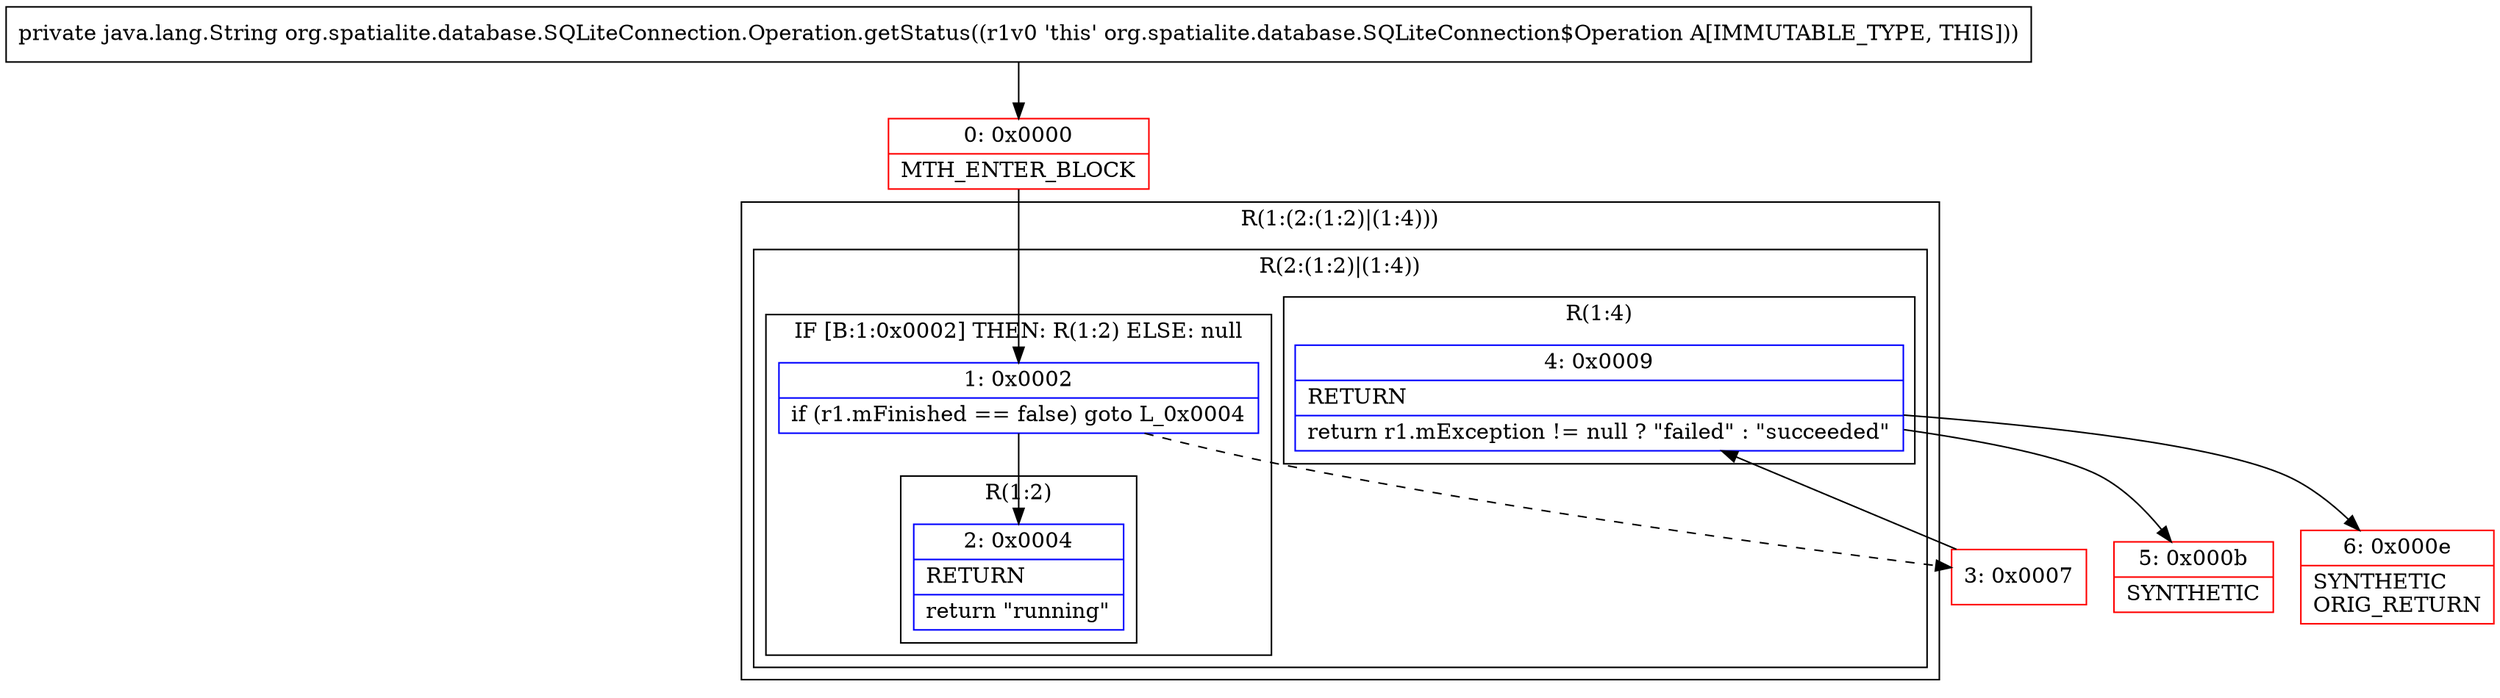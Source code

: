 digraph "CFG fororg.spatialite.database.SQLiteConnection.Operation.getStatus()Ljava\/lang\/String;" {
subgraph cluster_Region_836445942 {
label = "R(1:(2:(1:2)|(1:4)))";
node [shape=record,color=blue];
subgraph cluster_Region_972930962 {
label = "R(2:(1:2)|(1:4))";
node [shape=record,color=blue];
subgraph cluster_IfRegion_1894606397 {
label = "IF [B:1:0x0002] THEN: R(1:2) ELSE: null";
node [shape=record,color=blue];
Node_1 [shape=record,label="{1\:\ 0x0002|if (r1.mFinished == false) goto L_0x0004\l}"];
subgraph cluster_Region_573873100 {
label = "R(1:2)";
node [shape=record,color=blue];
Node_2 [shape=record,label="{2\:\ 0x0004|RETURN\l|return \"running\"\l}"];
}
}
subgraph cluster_Region_1244722666 {
label = "R(1:4)";
node [shape=record,color=blue];
Node_4 [shape=record,label="{4\:\ 0x0009|RETURN\l|return r1.mException != null ? \"failed\" : \"succeeded\"\l}"];
}
}
}
Node_0 [shape=record,color=red,label="{0\:\ 0x0000|MTH_ENTER_BLOCK\l}"];
Node_3 [shape=record,color=red,label="{3\:\ 0x0007}"];
Node_5 [shape=record,color=red,label="{5\:\ 0x000b|SYNTHETIC\l}"];
Node_6 [shape=record,color=red,label="{6\:\ 0x000e|SYNTHETIC\lORIG_RETURN\l}"];
MethodNode[shape=record,label="{private java.lang.String org.spatialite.database.SQLiteConnection.Operation.getStatus((r1v0 'this' org.spatialite.database.SQLiteConnection$Operation A[IMMUTABLE_TYPE, THIS])) }"];
MethodNode -> Node_0;
Node_1 -> Node_2;
Node_1 -> Node_3[style=dashed];
Node_4 -> Node_5;
Node_4 -> Node_6;
Node_0 -> Node_1;
Node_3 -> Node_4;
}

